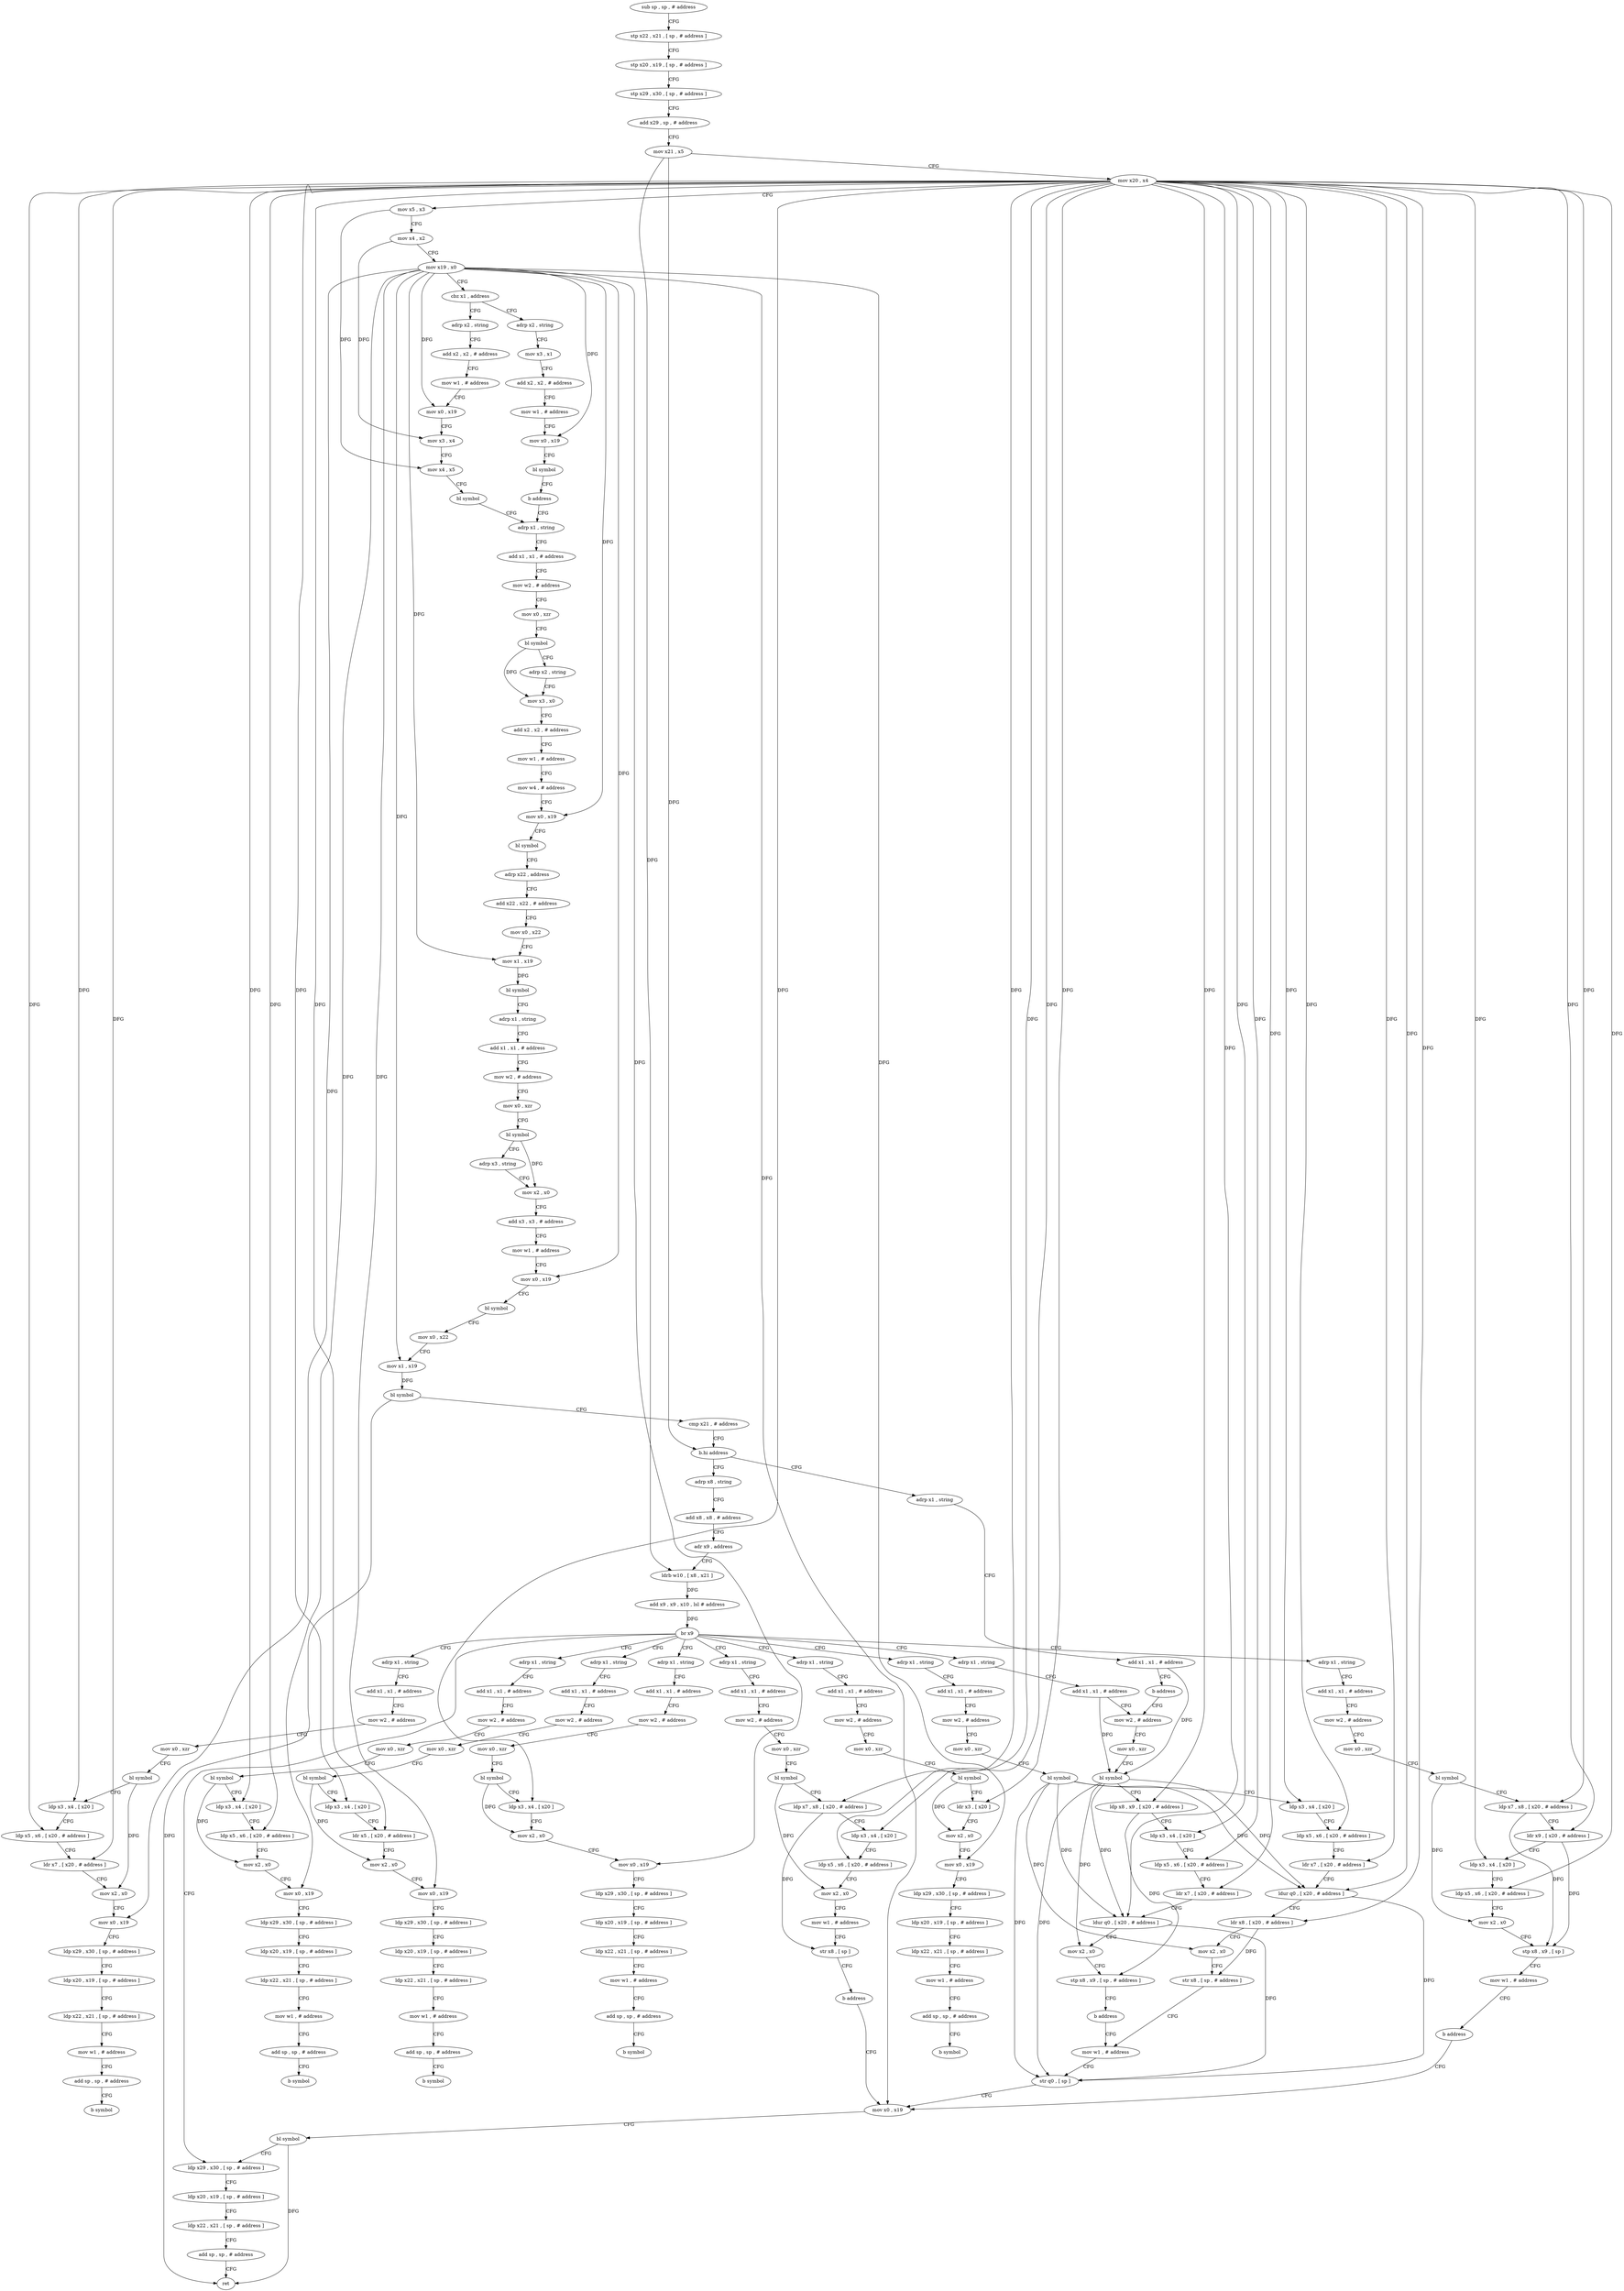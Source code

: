 digraph "func" {
"4262212" [label = "sub sp , sp , # address" ]
"4262216" [label = "stp x22 , x21 , [ sp , # address ]" ]
"4262220" [label = "stp x20 , x19 , [ sp , # address ]" ]
"4262224" [label = "stp x29 , x30 , [ sp , # address ]" ]
"4262228" [label = "add x29 , sp , # address" ]
"4262232" [label = "mov x21 , x5" ]
"4262236" [label = "mov x20 , x4" ]
"4262240" [label = "mov x5 , x3" ]
"4262244" [label = "mov x4 , x2" ]
"4262248" [label = "mov x19 , x0" ]
"4262252" [label = "cbz x1 , address" ]
"4262284" [label = "adrp x2 , string" ]
"4262256" [label = "adrp x2 , string" ]
"4262288" [label = "add x2 , x2 , # address" ]
"4262292" [label = "mov w1 , # address" ]
"4262296" [label = "mov x0 , x19" ]
"4262300" [label = "mov x3 , x4" ]
"4262304" [label = "mov x4 , x5" ]
"4262308" [label = "bl symbol" ]
"4262312" [label = "adrp x1 , string" ]
"4262260" [label = "mov x3 , x1" ]
"4262264" [label = "add x2 , x2 , # address" ]
"4262268" [label = "mov w1 , # address" ]
"4262272" [label = "mov x0 , x19" ]
"4262276" [label = "bl symbol" ]
"4262280" [label = "b address" ]
"4262524" [label = "adrp x1 , string" ]
"4262528" [label = "add x1 , x1 , # address" ]
"4262532" [label = "b address" ]
"4262884" [label = "mov w2 , # address" ]
"4262444" [label = "adrp x8 , string" ]
"4262448" [label = "add x8 , x8 , # address" ]
"4262452" [label = "adr x9 , address" ]
"4262456" [label = "ldrb w10 , [ x8 , x21 ]" ]
"4262460" [label = "add x9 , x9 , x10 , lsl # address" ]
"4262464" [label = "br x9" ]
"4262468" [label = "adrp x1 , string" ]
"4262536" [label = "adrp x1 , string" ]
"4262592" [label = "adrp x1 , string" ]
"4262652" [label = "adrp x1 , string" ]
"4262712" [label = "adrp x1 , string" ]
"4262776" [label = "adrp x1 , string" ]
"4262824" [label = "adrp x1 , string" ]
"4262876" [label = "adrp x1 , string" ]
"4262928" [label = "adrp x1 , string" ]
"4262992" [label = "ldp x29 , x30 , [ sp , # address ]" ]
"4262316" [label = "add x1 , x1 , # address" ]
"4262320" [label = "mov w2 , # address" ]
"4262324" [label = "mov x0 , xzr" ]
"4262328" [label = "bl symbol" ]
"4262332" [label = "adrp x2 , string" ]
"4262336" [label = "mov x3 , x0" ]
"4262340" [label = "add x2 , x2 , # address" ]
"4262344" [label = "mov w1 , # address" ]
"4262348" [label = "mov w4 , # address" ]
"4262352" [label = "mov x0 , x19" ]
"4262356" [label = "bl symbol" ]
"4262360" [label = "adrp x22 , address" ]
"4262364" [label = "add x22 , x22 , # address" ]
"4262368" [label = "mov x0 , x22" ]
"4262372" [label = "mov x1 , x19" ]
"4262376" [label = "bl symbol" ]
"4262380" [label = "adrp x1 , string" ]
"4262384" [label = "add x1 , x1 , # address" ]
"4262388" [label = "mov w2 , # address" ]
"4262392" [label = "mov x0 , xzr" ]
"4262396" [label = "bl symbol" ]
"4262400" [label = "adrp x3 , string" ]
"4262404" [label = "mov x2 , x0" ]
"4262408" [label = "add x3 , x3 , # address" ]
"4262412" [label = "mov w1 , # address" ]
"4262416" [label = "mov x0 , x19" ]
"4262420" [label = "bl symbol" ]
"4262424" [label = "mov x0 , x22" ]
"4262428" [label = "mov x1 , x19" ]
"4262432" [label = "bl symbol" ]
"4262436" [label = "cmp x21 , # address" ]
"4262440" [label = "b.hi address" ]
"4262888" [label = "mov x0 , xzr" ]
"4262892" [label = "bl symbol" ]
"4262896" [label = "ldp x8 , x9 , [ x20 , # address ]" ]
"4262900" [label = "ldp x3 , x4 , [ x20 ]" ]
"4262904" [label = "ldp x5 , x6 , [ x20 , # address ]" ]
"4262908" [label = "ldr x7 , [ x20 , # address ]" ]
"4262912" [label = "ldur q0 , [ x20 , # address ]" ]
"4262916" [label = "mov x2 , x0" ]
"4262920" [label = "stp x8 , x9 , [ sp , # address ]" ]
"4262924" [label = "b address" ]
"4262976" [label = "mov w1 , # address" ]
"4262472" [label = "add x1 , x1 , # address" ]
"4262476" [label = "mov w2 , # address" ]
"4262480" [label = "mov x0 , xzr" ]
"4262484" [label = "bl symbol" ]
"4262488" [label = "ldr x3 , [ x20 ]" ]
"4262492" [label = "mov x2 , x0" ]
"4262496" [label = "mov x0 , x19" ]
"4262500" [label = "ldp x29 , x30 , [ sp , # address ]" ]
"4262504" [label = "ldp x20 , x19 , [ sp , # address ]" ]
"4262508" [label = "ldp x22 , x21 , [ sp , # address ]" ]
"4262512" [label = "mov w1 , # address" ]
"4262516" [label = "add sp , sp , # address" ]
"4262520" [label = "b symbol" ]
"4262540" [label = "add x1 , x1 , # address" ]
"4262544" [label = "mov w2 , # address" ]
"4262548" [label = "mov x0 , xzr" ]
"4262552" [label = "bl symbol" ]
"4262556" [label = "ldp x3 , x4 , [ x20 ]" ]
"4262560" [label = "mov x2 , x0" ]
"4262564" [label = "mov x0 , x19" ]
"4262568" [label = "ldp x29 , x30 , [ sp , # address ]" ]
"4262572" [label = "ldp x20 , x19 , [ sp , # address ]" ]
"4262576" [label = "ldp x22 , x21 , [ sp , # address ]" ]
"4262580" [label = "mov w1 , # address" ]
"4262584" [label = "add sp , sp , # address" ]
"4262588" [label = "b symbol" ]
"4262596" [label = "add x1 , x1 , # address" ]
"4262600" [label = "mov w2 , # address" ]
"4262604" [label = "mov x0 , xzr" ]
"4262608" [label = "bl symbol" ]
"4262612" [label = "ldp x3 , x4 , [ x20 ]" ]
"4262616" [label = "ldr x5 , [ x20 , # address ]" ]
"4262620" [label = "mov x2 , x0" ]
"4262624" [label = "mov x0 , x19" ]
"4262628" [label = "ldp x29 , x30 , [ sp , # address ]" ]
"4262632" [label = "ldp x20 , x19 , [ sp , # address ]" ]
"4262636" [label = "ldp x22 , x21 , [ sp , # address ]" ]
"4262640" [label = "mov w1 , # address" ]
"4262644" [label = "add sp , sp , # address" ]
"4262648" [label = "b symbol" ]
"4262656" [label = "add x1 , x1 , # address" ]
"4262660" [label = "mov w2 , # address" ]
"4262664" [label = "mov x0 , xzr" ]
"4262668" [label = "bl symbol" ]
"4262672" [label = "ldp x3 , x4 , [ x20 ]" ]
"4262676" [label = "ldp x5 , x6 , [ x20 , # address ]" ]
"4262680" [label = "mov x2 , x0" ]
"4262684" [label = "mov x0 , x19" ]
"4262688" [label = "ldp x29 , x30 , [ sp , # address ]" ]
"4262692" [label = "ldp x20 , x19 , [ sp , # address ]" ]
"4262696" [label = "ldp x22 , x21 , [ sp , # address ]" ]
"4262700" [label = "mov w1 , # address" ]
"4262704" [label = "add sp , sp , # address" ]
"4262708" [label = "b symbol" ]
"4262716" [label = "add x1 , x1 , # address" ]
"4262720" [label = "mov w2 , # address" ]
"4262724" [label = "mov x0 , xzr" ]
"4262728" [label = "bl symbol" ]
"4262732" [label = "ldp x3 , x4 , [ x20 ]" ]
"4262736" [label = "ldp x5 , x6 , [ x20 , # address ]" ]
"4262740" [label = "ldr x7 , [ x20 , # address ]" ]
"4262744" [label = "mov x2 , x0" ]
"4262748" [label = "mov x0 , x19" ]
"4262752" [label = "ldp x29 , x30 , [ sp , # address ]" ]
"4262756" [label = "ldp x20 , x19 , [ sp , # address ]" ]
"4262760" [label = "ldp x22 , x21 , [ sp , # address ]" ]
"4262764" [label = "mov w1 , # address" ]
"4262768" [label = "add sp , sp , # address" ]
"4262772" [label = "b symbol" ]
"4262780" [label = "add x1 , x1 , # address" ]
"4262784" [label = "mov w2 , # address" ]
"4262788" [label = "mov x0 , xzr" ]
"4262792" [label = "bl symbol" ]
"4262796" [label = "ldp x7 , x8 , [ x20 , # address ]" ]
"4262800" [label = "ldp x3 , x4 , [ x20 ]" ]
"4262804" [label = "ldp x5 , x6 , [ x20 , # address ]" ]
"4262808" [label = "mov x2 , x0" ]
"4262812" [label = "mov w1 , # address" ]
"4262816" [label = "str x8 , [ sp ]" ]
"4262820" [label = "b address" ]
"4262984" [label = "mov x0 , x19" ]
"4262828" [label = "add x1 , x1 , # address" ]
"4262832" [label = "mov w2 , # address" ]
"4262836" [label = "mov x0 , xzr" ]
"4262840" [label = "bl symbol" ]
"4262844" [label = "ldp x7 , x8 , [ x20 , # address ]" ]
"4262848" [label = "ldr x9 , [ x20 , # address ]" ]
"4262852" [label = "ldp x3 , x4 , [ x20 ]" ]
"4262856" [label = "ldp x5 , x6 , [ x20 , # address ]" ]
"4262860" [label = "mov x2 , x0" ]
"4262864" [label = "stp x8 , x9 , [ sp ]" ]
"4262868" [label = "mov w1 , # address" ]
"4262872" [label = "b address" ]
"4262880" [label = "add x1 , x1 , # address" ]
"4262932" [label = "add x1 , x1 , # address" ]
"4262936" [label = "mov w2 , # address" ]
"4262940" [label = "mov x0 , xzr" ]
"4262944" [label = "bl symbol" ]
"4262948" [label = "ldp x3 , x4 , [ x20 ]" ]
"4262952" [label = "ldp x5 , x6 , [ x20 , # address ]" ]
"4262956" [label = "ldr x7 , [ x20 , # address ]" ]
"4262960" [label = "ldur q0 , [ x20 , # address ]" ]
"4262964" [label = "ldr x8 , [ x20 , # address ]" ]
"4262968" [label = "mov x2 , x0" ]
"4262972" [label = "str x8 , [ sp , # address ]" ]
"4262996" [label = "ldp x20 , x19 , [ sp , # address ]" ]
"4263000" [label = "ldp x22 , x21 , [ sp , # address ]" ]
"4263004" [label = "add sp , sp , # address" ]
"4263008" [label = "ret" ]
"4262980" [label = "str q0 , [ sp ]" ]
"4262988" [label = "bl symbol" ]
"4262212" -> "4262216" [ label = "CFG" ]
"4262216" -> "4262220" [ label = "CFG" ]
"4262220" -> "4262224" [ label = "CFG" ]
"4262224" -> "4262228" [ label = "CFG" ]
"4262228" -> "4262232" [ label = "CFG" ]
"4262232" -> "4262236" [ label = "CFG" ]
"4262232" -> "4262440" [ label = "DFG" ]
"4262232" -> "4262456" [ label = "DFG" ]
"4262236" -> "4262240" [ label = "CFG" ]
"4262236" -> "4262896" [ label = "DFG" ]
"4262236" -> "4262900" [ label = "DFG" ]
"4262236" -> "4262904" [ label = "DFG" ]
"4262236" -> "4262908" [ label = "DFG" ]
"4262236" -> "4262912" [ label = "DFG" ]
"4262236" -> "4262488" [ label = "DFG" ]
"4262236" -> "4262556" [ label = "DFG" ]
"4262236" -> "4262612" [ label = "DFG" ]
"4262236" -> "4262616" [ label = "DFG" ]
"4262236" -> "4262672" [ label = "DFG" ]
"4262236" -> "4262676" [ label = "DFG" ]
"4262236" -> "4262732" [ label = "DFG" ]
"4262236" -> "4262736" [ label = "DFG" ]
"4262236" -> "4262740" [ label = "DFG" ]
"4262236" -> "4262796" [ label = "DFG" ]
"4262236" -> "4262800" [ label = "DFG" ]
"4262236" -> "4262804" [ label = "DFG" ]
"4262236" -> "4262844" [ label = "DFG" ]
"4262236" -> "4262848" [ label = "DFG" ]
"4262236" -> "4262852" [ label = "DFG" ]
"4262236" -> "4262856" [ label = "DFG" ]
"4262236" -> "4262948" [ label = "DFG" ]
"4262236" -> "4262952" [ label = "DFG" ]
"4262236" -> "4262956" [ label = "DFG" ]
"4262236" -> "4262960" [ label = "DFG" ]
"4262236" -> "4262964" [ label = "DFG" ]
"4262240" -> "4262244" [ label = "CFG" ]
"4262240" -> "4262304" [ label = "DFG" ]
"4262244" -> "4262248" [ label = "CFG" ]
"4262244" -> "4262300" [ label = "DFG" ]
"4262248" -> "4262252" [ label = "CFG" ]
"4262248" -> "4262296" [ label = "DFG" ]
"4262248" -> "4262272" [ label = "DFG" ]
"4262248" -> "4262352" [ label = "DFG" ]
"4262248" -> "4262372" [ label = "DFG" ]
"4262248" -> "4262416" [ label = "DFG" ]
"4262248" -> "4262428" [ label = "DFG" ]
"4262248" -> "4262496" [ label = "DFG" ]
"4262248" -> "4262564" [ label = "DFG" ]
"4262248" -> "4262624" [ label = "DFG" ]
"4262248" -> "4262684" [ label = "DFG" ]
"4262248" -> "4262748" [ label = "DFG" ]
"4262248" -> "4262984" [ label = "DFG" ]
"4262252" -> "4262284" [ label = "CFG" ]
"4262252" -> "4262256" [ label = "CFG" ]
"4262284" -> "4262288" [ label = "CFG" ]
"4262256" -> "4262260" [ label = "CFG" ]
"4262288" -> "4262292" [ label = "CFG" ]
"4262292" -> "4262296" [ label = "CFG" ]
"4262296" -> "4262300" [ label = "CFG" ]
"4262300" -> "4262304" [ label = "CFG" ]
"4262304" -> "4262308" [ label = "CFG" ]
"4262308" -> "4262312" [ label = "CFG" ]
"4262312" -> "4262316" [ label = "CFG" ]
"4262260" -> "4262264" [ label = "CFG" ]
"4262264" -> "4262268" [ label = "CFG" ]
"4262268" -> "4262272" [ label = "CFG" ]
"4262272" -> "4262276" [ label = "CFG" ]
"4262276" -> "4262280" [ label = "CFG" ]
"4262280" -> "4262312" [ label = "CFG" ]
"4262524" -> "4262528" [ label = "CFG" ]
"4262528" -> "4262532" [ label = "CFG" ]
"4262528" -> "4262892" [ label = "DFG" ]
"4262532" -> "4262884" [ label = "CFG" ]
"4262884" -> "4262888" [ label = "CFG" ]
"4262444" -> "4262448" [ label = "CFG" ]
"4262448" -> "4262452" [ label = "CFG" ]
"4262452" -> "4262456" [ label = "CFG" ]
"4262456" -> "4262460" [ label = "DFG" ]
"4262460" -> "4262464" [ label = "DFG" ]
"4262464" -> "4262468" [ label = "CFG" ]
"4262464" -> "4262536" [ label = "CFG" ]
"4262464" -> "4262592" [ label = "CFG" ]
"4262464" -> "4262652" [ label = "CFG" ]
"4262464" -> "4262712" [ label = "CFG" ]
"4262464" -> "4262776" [ label = "CFG" ]
"4262464" -> "4262824" [ label = "CFG" ]
"4262464" -> "4262876" [ label = "CFG" ]
"4262464" -> "4262928" [ label = "CFG" ]
"4262464" -> "4262992" [ label = "CFG" ]
"4262468" -> "4262472" [ label = "CFG" ]
"4262536" -> "4262540" [ label = "CFG" ]
"4262592" -> "4262596" [ label = "CFG" ]
"4262652" -> "4262656" [ label = "CFG" ]
"4262712" -> "4262716" [ label = "CFG" ]
"4262776" -> "4262780" [ label = "CFG" ]
"4262824" -> "4262828" [ label = "CFG" ]
"4262876" -> "4262880" [ label = "CFG" ]
"4262928" -> "4262932" [ label = "CFG" ]
"4262992" -> "4262996" [ label = "CFG" ]
"4262316" -> "4262320" [ label = "CFG" ]
"4262320" -> "4262324" [ label = "CFG" ]
"4262324" -> "4262328" [ label = "CFG" ]
"4262328" -> "4262332" [ label = "CFG" ]
"4262328" -> "4262336" [ label = "DFG" ]
"4262332" -> "4262336" [ label = "CFG" ]
"4262336" -> "4262340" [ label = "CFG" ]
"4262340" -> "4262344" [ label = "CFG" ]
"4262344" -> "4262348" [ label = "CFG" ]
"4262348" -> "4262352" [ label = "CFG" ]
"4262352" -> "4262356" [ label = "CFG" ]
"4262356" -> "4262360" [ label = "CFG" ]
"4262360" -> "4262364" [ label = "CFG" ]
"4262364" -> "4262368" [ label = "CFG" ]
"4262368" -> "4262372" [ label = "CFG" ]
"4262372" -> "4262376" [ label = "DFG" ]
"4262376" -> "4262380" [ label = "CFG" ]
"4262380" -> "4262384" [ label = "CFG" ]
"4262384" -> "4262388" [ label = "CFG" ]
"4262388" -> "4262392" [ label = "CFG" ]
"4262392" -> "4262396" [ label = "CFG" ]
"4262396" -> "4262400" [ label = "CFG" ]
"4262396" -> "4262404" [ label = "DFG" ]
"4262400" -> "4262404" [ label = "CFG" ]
"4262404" -> "4262408" [ label = "CFG" ]
"4262408" -> "4262412" [ label = "CFG" ]
"4262412" -> "4262416" [ label = "CFG" ]
"4262416" -> "4262420" [ label = "CFG" ]
"4262420" -> "4262424" [ label = "CFG" ]
"4262424" -> "4262428" [ label = "CFG" ]
"4262428" -> "4262432" [ label = "DFG" ]
"4262432" -> "4262436" [ label = "CFG" ]
"4262432" -> "4263008" [ label = "DFG" ]
"4262436" -> "4262440" [ label = "CFG" ]
"4262440" -> "4262524" [ label = "CFG" ]
"4262440" -> "4262444" [ label = "CFG" ]
"4262888" -> "4262892" [ label = "CFG" ]
"4262892" -> "4262896" [ label = "CFG" ]
"4262892" -> "4262916" [ label = "DFG" ]
"4262892" -> "4262912" [ label = "DFG" ]
"4262892" -> "4262960" [ label = "DFG" ]
"4262892" -> "4262980" [ label = "DFG" ]
"4262896" -> "4262900" [ label = "CFG" ]
"4262896" -> "4262920" [ label = "DFG" ]
"4262900" -> "4262904" [ label = "CFG" ]
"4262904" -> "4262908" [ label = "CFG" ]
"4262908" -> "4262912" [ label = "CFG" ]
"4262912" -> "4262916" [ label = "CFG" ]
"4262912" -> "4262980" [ label = "DFG" ]
"4262916" -> "4262920" [ label = "CFG" ]
"4262920" -> "4262924" [ label = "CFG" ]
"4262924" -> "4262976" [ label = "CFG" ]
"4262976" -> "4262980" [ label = "CFG" ]
"4262472" -> "4262476" [ label = "CFG" ]
"4262476" -> "4262480" [ label = "CFG" ]
"4262480" -> "4262484" [ label = "CFG" ]
"4262484" -> "4262488" [ label = "CFG" ]
"4262484" -> "4262492" [ label = "DFG" ]
"4262488" -> "4262492" [ label = "CFG" ]
"4262492" -> "4262496" [ label = "CFG" ]
"4262496" -> "4262500" [ label = "CFG" ]
"4262500" -> "4262504" [ label = "CFG" ]
"4262504" -> "4262508" [ label = "CFG" ]
"4262508" -> "4262512" [ label = "CFG" ]
"4262512" -> "4262516" [ label = "CFG" ]
"4262516" -> "4262520" [ label = "CFG" ]
"4262540" -> "4262544" [ label = "CFG" ]
"4262544" -> "4262548" [ label = "CFG" ]
"4262548" -> "4262552" [ label = "CFG" ]
"4262552" -> "4262556" [ label = "CFG" ]
"4262552" -> "4262560" [ label = "DFG" ]
"4262556" -> "4262560" [ label = "CFG" ]
"4262560" -> "4262564" [ label = "CFG" ]
"4262564" -> "4262568" [ label = "CFG" ]
"4262568" -> "4262572" [ label = "CFG" ]
"4262572" -> "4262576" [ label = "CFG" ]
"4262576" -> "4262580" [ label = "CFG" ]
"4262580" -> "4262584" [ label = "CFG" ]
"4262584" -> "4262588" [ label = "CFG" ]
"4262596" -> "4262600" [ label = "CFG" ]
"4262600" -> "4262604" [ label = "CFG" ]
"4262604" -> "4262608" [ label = "CFG" ]
"4262608" -> "4262612" [ label = "CFG" ]
"4262608" -> "4262620" [ label = "DFG" ]
"4262612" -> "4262616" [ label = "CFG" ]
"4262616" -> "4262620" [ label = "CFG" ]
"4262620" -> "4262624" [ label = "CFG" ]
"4262624" -> "4262628" [ label = "CFG" ]
"4262628" -> "4262632" [ label = "CFG" ]
"4262632" -> "4262636" [ label = "CFG" ]
"4262636" -> "4262640" [ label = "CFG" ]
"4262640" -> "4262644" [ label = "CFG" ]
"4262644" -> "4262648" [ label = "CFG" ]
"4262656" -> "4262660" [ label = "CFG" ]
"4262660" -> "4262664" [ label = "CFG" ]
"4262664" -> "4262668" [ label = "CFG" ]
"4262668" -> "4262672" [ label = "CFG" ]
"4262668" -> "4262680" [ label = "DFG" ]
"4262672" -> "4262676" [ label = "CFG" ]
"4262676" -> "4262680" [ label = "CFG" ]
"4262680" -> "4262684" [ label = "CFG" ]
"4262684" -> "4262688" [ label = "CFG" ]
"4262688" -> "4262692" [ label = "CFG" ]
"4262692" -> "4262696" [ label = "CFG" ]
"4262696" -> "4262700" [ label = "CFG" ]
"4262700" -> "4262704" [ label = "CFG" ]
"4262704" -> "4262708" [ label = "CFG" ]
"4262716" -> "4262720" [ label = "CFG" ]
"4262720" -> "4262724" [ label = "CFG" ]
"4262724" -> "4262728" [ label = "CFG" ]
"4262728" -> "4262732" [ label = "CFG" ]
"4262728" -> "4262744" [ label = "DFG" ]
"4262732" -> "4262736" [ label = "CFG" ]
"4262736" -> "4262740" [ label = "CFG" ]
"4262740" -> "4262744" [ label = "CFG" ]
"4262744" -> "4262748" [ label = "CFG" ]
"4262748" -> "4262752" [ label = "CFG" ]
"4262752" -> "4262756" [ label = "CFG" ]
"4262756" -> "4262760" [ label = "CFG" ]
"4262760" -> "4262764" [ label = "CFG" ]
"4262764" -> "4262768" [ label = "CFG" ]
"4262768" -> "4262772" [ label = "CFG" ]
"4262780" -> "4262784" [ label = "CFG" ]
"4262784" -> "4262788" [ label = "CFG" ]
"4262788" -> "4262792" [ label = "CFG" ]
"4262792" -> "4262796" [ label = "CFG" ]
"4262792" -> "4262808" [ label = "DFG" ]
"4262796" -> "4262800" [ label = "CFG" ]
"4262796" -> "4262816" [ label = "DFG" ]
"4262800" -> "4262804" [ label = "CFG" ]
"4262804" -> "4262808" [ label = "CFG" ]
"4262808" -> "4262812" [ label = "CFG" ]
"4262812" -> "4262816" [ label = "CFG" ]
"4262816" -> "4262820" [ label = "CFG" ]
"4262820" -> "4262984" [ label = "CFG" ]
"4262984" -> "4262988" [ label = "CFG" ]
"4262828" -> "4262832" [ label = "CFG" ]
"4262832" -> "4262836" [ label = "CFG" ]
"4262836" -> "4262840" [ label = "CFG" ]
"4262840" -> "4262844" [ label = "CFG" ]
"4262840" -> "4262860" [ label = "DFG" ]
"4262844" -> "4262848" [ label = "CFG" ]
"4262844" -> "4262864" [ label = "DFG" ]
"4262848" -> "4262852" [ label = "CFG" ]
"4262848" -> "4262864" [ label = "DFG" ]
"4262852" -> "4262856" [ label = "CFG" ]
"4262856" -> "4262860" [ label = "CFG" ]
"4262860" -> "4262864" [ label = "CFG" ]
"4262864" -> "4262868" [ label = "CFG" ]
"4262868" -> "4262872" [ label = "CFG" ]
"4262872" -> "4262984" [ label = "CFG" ]
"4262880" -> "4262884" [ label = "CFG" ]
"4262880" -> "4262892" [ label = "DFG" ]
"4262932" -> "4262936" [ label = "CFG" ]
"4262936" -> "4262940" [ label = "CFG" ]
"4262940" -> "4262944" [ label = "CFG" ]
"4262944" -> "4262948" [ label = "CFG" ]
"4262944" -> "4262968" [ label = "DFG" ]
"4262944" -> "4262912" [ label = "DFG" ]
"4262944" -> "4262960" [ label = "DFG" ]
"4262944" -> "4262980" [ label = "DFG" ]
"4262948" -> "4262952" [ label = "CFG" ]
"4262952" -> "4262956" [ label = "CFG" ]
"4262956" -> "4262960" [ label = "CFG" ]
"4262960" -> "4262964" [ label = "CFG" ]
"4262960" -> "4262980" [ label = "DFG" ]
"4262964" -> "4262968" [ label = "CFG" ]
"4262964" -> "4262972" [ label = "DFG" ]
"4262968" -> "4262972" [ label = "CFG" ]
"4262972" -> "4262976" [ label = "CFG" ]
"4262996" -> "4263000" [ label = "CFG" ]
"4263000" -> "4263004" [ label = "CFG" ]
"4263004" -> "4263008" [ label = "CFG" ]
"4262980" -> "4262984" [ label = "CFG" ]
"4262988" -> "4262992" [ label = "CFG" ]
"4262988" -> "4263008" [ label = "DFG" ]
}
